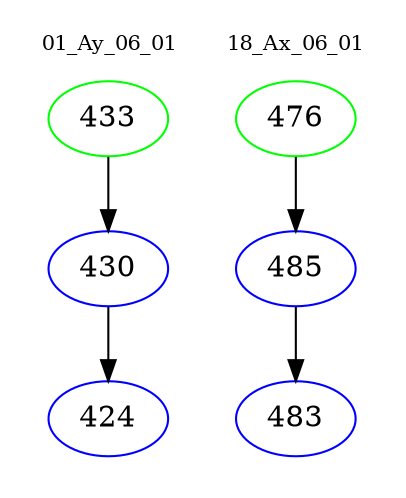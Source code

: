 digraph{
subgraph cluster_0 {
color = white
label = "01_Ay_06_01";
fontsize=10;
T0_433 [label="433", color="green"]
T0_433 -> T0_430 [color="black"]
T0_430 [label="430", color="blue"]
T0_430 -> T0_424 [color="black"]
T0_424 [label="424", color="blue"]
}
subgraph cluster_1 {
color = white
label = "18_Ax_06_01";
fontsize=10;
T1_476 [label="476", color="green"]
T1_476 -> T1_485 [color="black"]
T1_485 [label="485", color="blue"]
T1_485 -> T1_483 [color="black"]
T1_483 [label="483", color="blue"]
}
}
